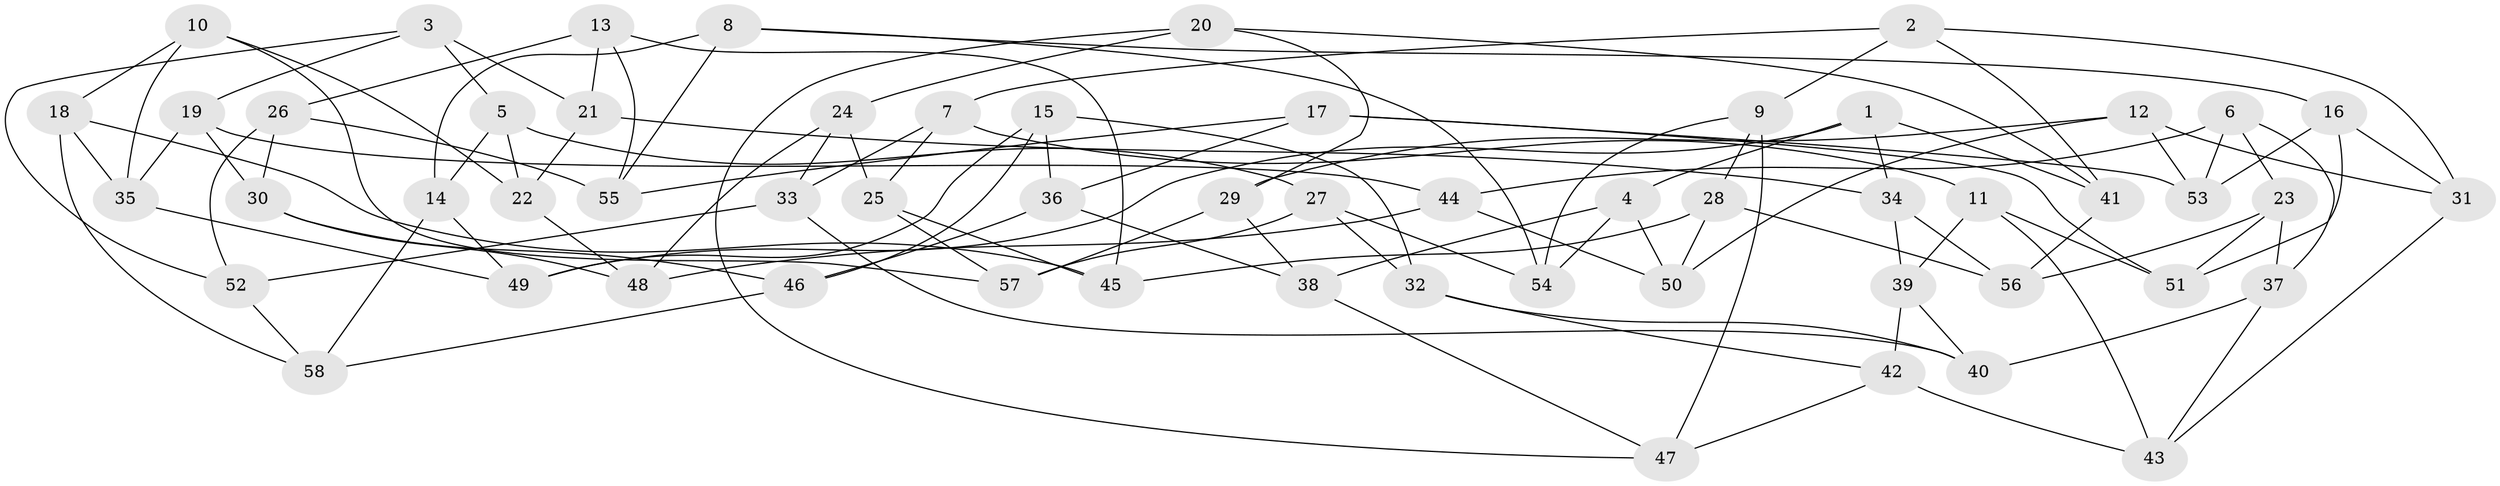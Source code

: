 // coarse degree distribution, {9: 0.10344827586206896, 4: 0.6206896551724138, 5: 0.034482758620689655, 7: 0.034482758620689655, 10: 0.034482758620689655, 8: 0.034482758620689655, 3: 0.10344827586206896, 6: 0.034482758620689655}
// Generated by graph-tools (version 1.1) at 2025/53/03/04/25 22:53:38]
// undirected, 58 vertices, 116 edges
graph export_dot {
  node [color=gray90,style=filled];
  1;
  2;
  3;
  4;
  5;
  6;
  7;
  8;
  9;
  10;
  11;
  12;
  13;
  14;
  15;
  16;
  17;
  18;
  19;
  20;
  21;
  22;
  23;
  24;
  25;
  26;
  27;
  28;
  29;
  30;
  31;
  32;
  33;
  34;
  35;
  36;
  37;
  38;
  39;
  40;
  41;
  42;
  43;
  44;
  45;
  46;
  47;
  48;
  49;
  50;
  51;
  52;
  53;
  54;
  55;
  56;
  57;
  58;
  1 -- 4;
  1 -- 34;
  1 -- 49;
  1 -- 41;
  2 -- 9;
  2 -- 31;
  2 -- 41;
  2 -- 7;
  3 -- 21;
  3 -- 5;
  3 -- 19;
  3 -- 52;
  4 -- 38;
  4 -- 54;
  4 -- 50;
  5 -- 22;
  5 -- 14;
  5 -- 27;
  6 -- 37;
  6 -- 53;
  6 -- 44;
  6 -- 23;
  7 -- 33;
  7 -- 25;
  7 -- 11;
  8 -- 14;
  8 -- 55;
  8 -- 16;
  8 -- 54;
  9 -- 28;
  9 -- 47;
  9 -- 54;
  10 -- 57;
  10 -- 18;
  10 -- 22;
  10 -- 35;
  11 -- 51;
  11 -- 43;
  11 -- 39;
  12 -- 53;
  12 -- 29;
  12 -- 31;
  12 -- 50;
  13 -- 26;
  13 -- 45;
  13 -- 21;
  13 -- 55;
  14 -- 58;
  14 -- 49;
  15 -- 46;
  15 -- 49;
  15 -- 36;
  15 -- 32;
  16 -- 31;
  16 -- 53;
  16 -- 51;
  17 -- 55;
  17 -- 36;
  17 -- 51;
  17 -- 53;
  18 -- 45;
  18 -- 58;
  18 -- 35;
  19 -- 35;
  19 -- 44;
  19 -- 30;
  20 -- 24;
  20 -- 29;
  20 -- 47;
  20 -- 41;
  21 -- 34;
  21 -- 22;
  22 -- 48;
  23 -- 37;
  23 -- 56;
  23 -- 51;
  24 -- 48;
  24 -- 25;
  24 -- 33;
  25 -- 57;
  25 -- 45;
  26 -- 52;
  26 -- 55;
  26 -- 30;
  27 -- 32;
  27 -- 54;
  27 -- 57;
  28 -- 45;
  28 -- 50;
  28 -- 56;
  29 -- 38;
  29 -- 57;
  30 -- 46;
  30 -- 48;
  31 -- 43;
  32 -- 40;
  32 -- 42;
  33 -- 52;
  33 -- 40;
  34 -- 56;
  34 -- 39;
  35 -- 49;
  36 -- 46;
  36 -- 38;
  37 -- 40;
  37 -- 43;
  38 -- 47;
  39 -- 42;
  39 -- 40;
  41 -- 56;
  42 -- 47;
  42 -- 43;
  44 -- 50;
  44 -- 48;
  46 -- 58;
  52 -- 58;
}
